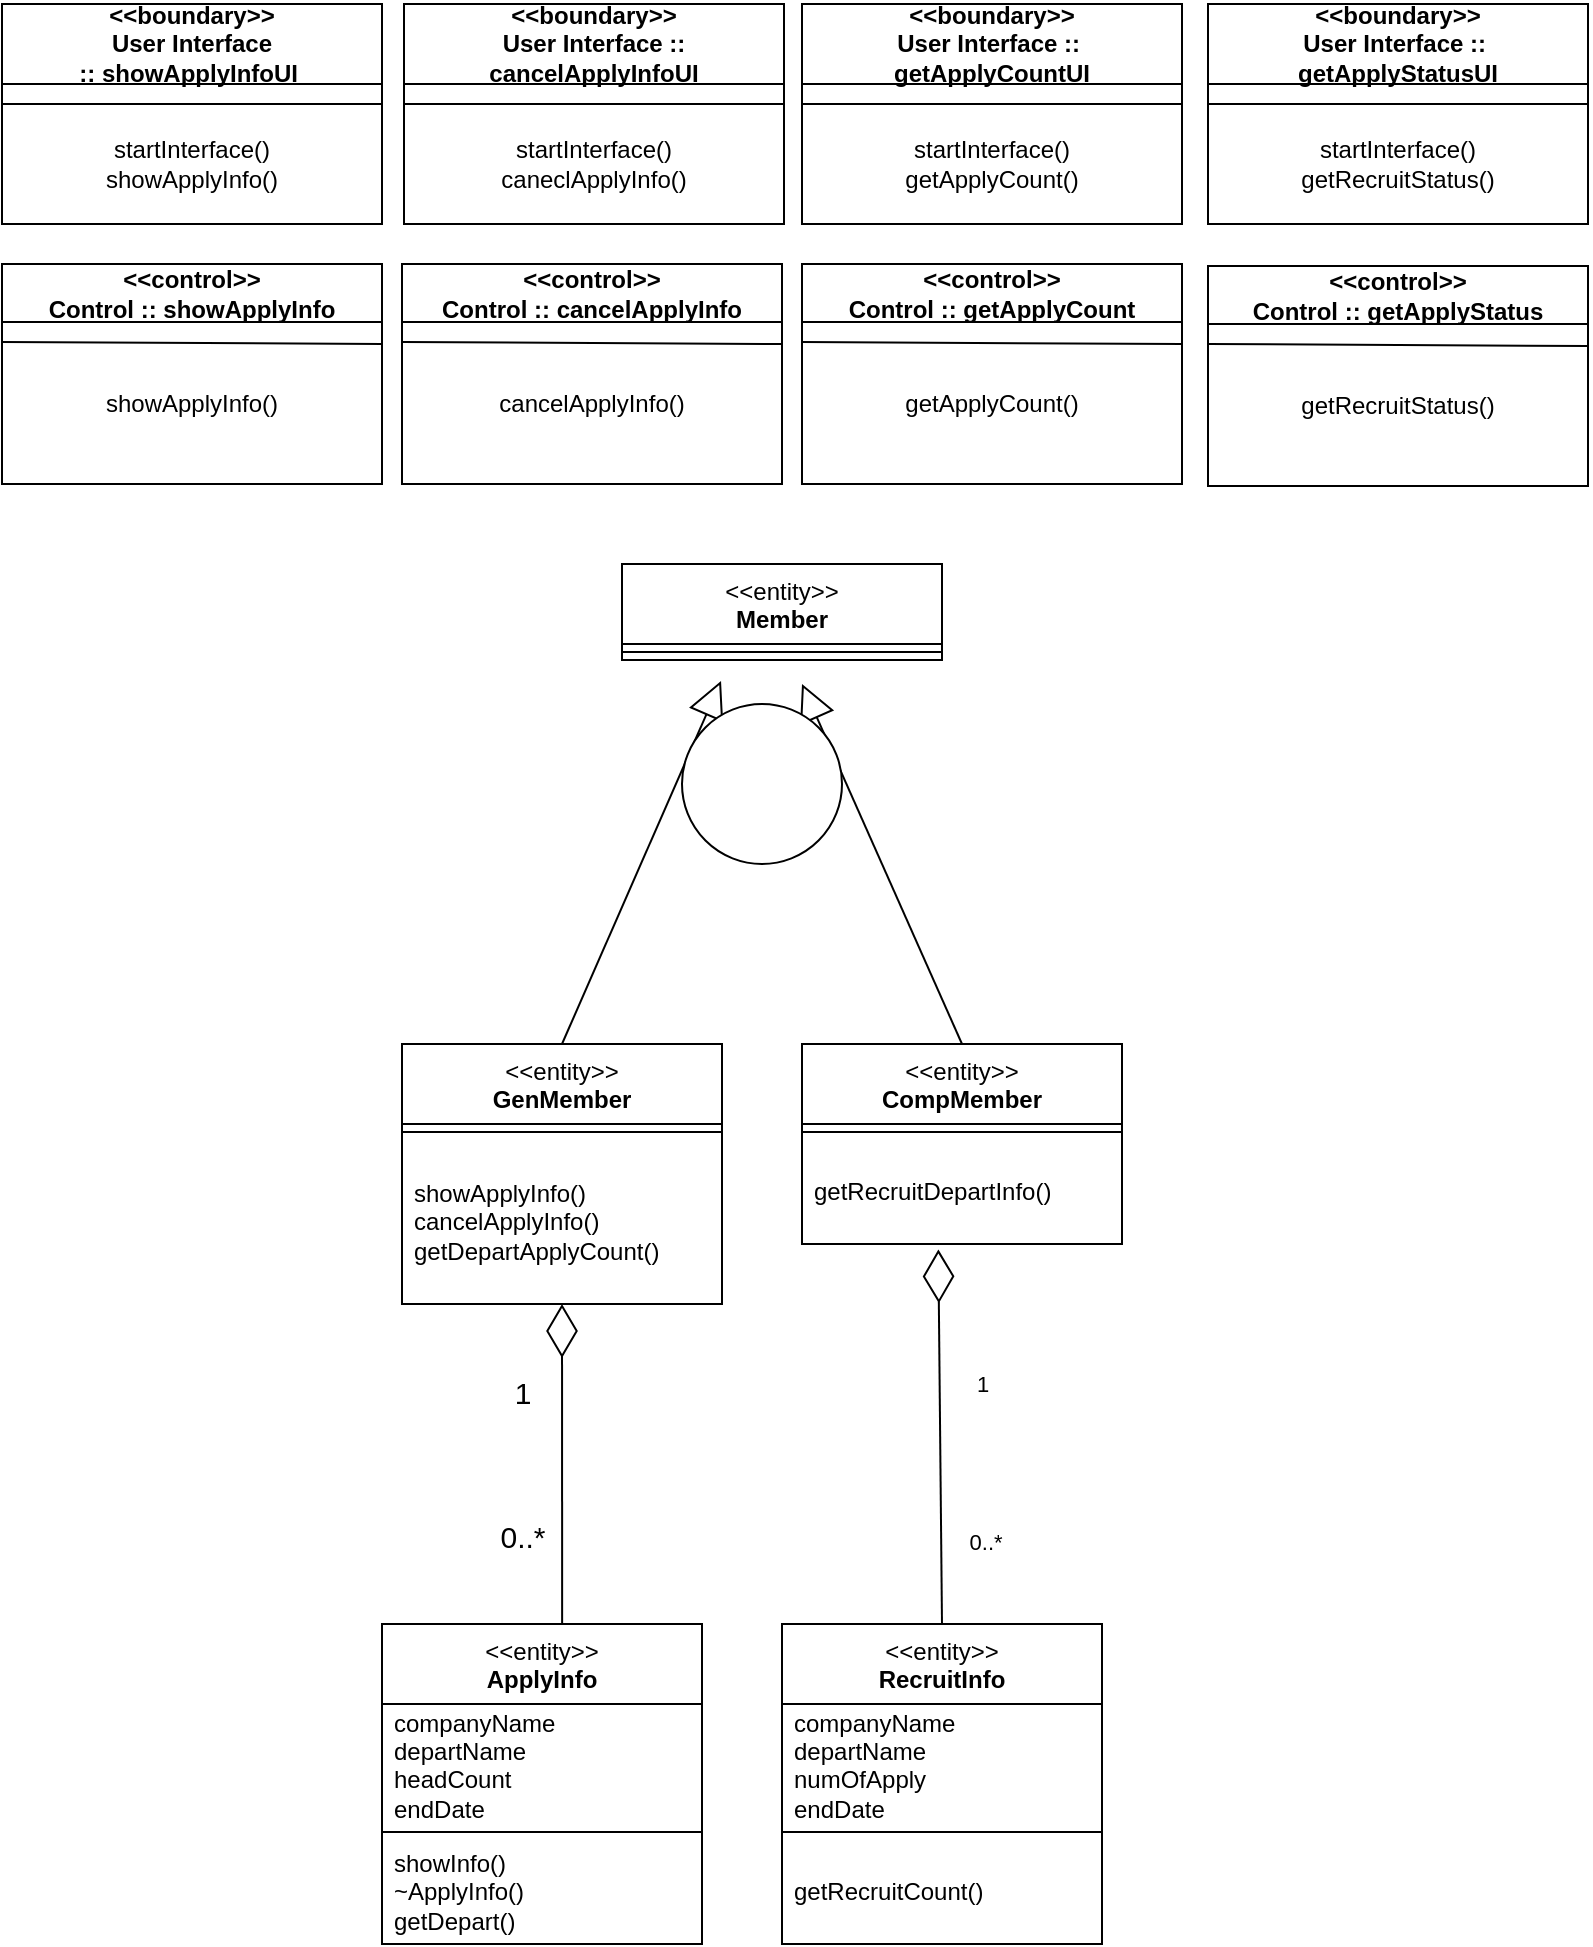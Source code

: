 <mxfile version="21.2.9" type="device">
  <diagram id="C5RBs43oDa-KdzZeNtuy" name="Page-1">
    <mxGraphModel dx="620" dy="615" grid="1" gridSize="10" guides="1" tooltips="1" connect="1" arrows="1" fold="1" page="1" pageScale="1" pageWidth="827" pageHeight="1169" math="0" shadow="0">
      <root>
        <mxCell id="WIyWlLk6GJQsqaUBKTNV-0" />
        <mxCell id="WIyWlLk6GJQsqaUBKTNV-1" parent="WIyWlLk6GJQsqaUBKTNV-0" />
        <mxCell id="R6v5QdrumkMnJ_XkAs3M-0" value="&amp;lt;&amp;lt;control&amp;gt;&amp;gt;&lt;br style=&quot;border-color: var(--border-color);&quot;&gt;Control :: showApplyInfo" style="swimlane;fontStyle=1;align=center;verticalAlign=middle;childLayout=stackLayout;horizontal=1;startSize=29;horizontalStack=0;resizeParent=1;resizeParentMax=0;resizeLast=0;collapsible=0;marginBottom=0;html=1;whiteSpace=wrap;" vertex="1" parent="WIyWlLk6GJQsqaUBKTNV-1">
          <mxGeometry x="380" y="450" width="190" height="110" as="geometry" />
        </mxCell>
        <mxCell id="R6v5QdrumkMnJ_XkAs3M-1" value="" style="endArrow=none;html=1;rounded=0;" edge="1" parent="R6v5QdrumkMnJ_XkAs3M-0">
          <mxGeometry width="50" height="50" relative="1" as="geometry">
            <mxPoint y="39" as="sourcePoint" />
            <mxPoint x="190" y="40" as="targetPoint" />
          </mxGeometry>
        </mxCell>
        <mxCell id="R6v5QdrumkMnJ_XkAs3M-2" value="showApplyInfo()" style="text;html=1;strokeColor=none;fillColor=none;align=center;verticalAlign=middle;whiteSpace=wrap;rounded=0;" vertex="1" parent="R6v5QdrumkMnJ_XkAs3M-0">
          <mxGeometry y="29" width="190" height="81" as="geometry" />
        </mxCell>
        <mxCell id="R6v5QdrumkMnJ_XkAs3M-3" value="&amp;lt;&amp;lt;boundary&amp;gt;&amp;gt;&lt;br&gt;User Interface ::&amp;nbsp;&lt;b style=&quot;border-color: var(--border-color);&quot;&gt;showApplyInfo&lt;/b&gt;UI&amp;nbsp;" style="swimlane;fontStyle=1;align=center;verticalAlign=middle;childLayout=stackLayout;horizontal=1;startSize=40;horizontalStack=0;resizeParent=1;resizeParentMax=0;resizeLast=0;collapsible=0;marginBottom=0;html=1;whiteSpace=wrap;" vertex="1" parent="WIyWlLk6GJQsqaUBKTNV-1">
          <mxGeometry x="380" y="320" width="190" height="110" as="geometry" />
        </mxCell>
        <mxCell id="R6v5QdrumkMnJ_XkAs3M-4" value="" style="endArrow=none;html=1;rounded=0;" edge="1" parent="R6v5QdrumkMnJ_XkAs3M-3">
          <mxGeometry width="50" height="50" relative="1" as="geometry">
            <mxPoint y="50" as="sourcePoint" />
            <mxPoint x="190" y="50" as="targetPoint" />
          </mxGeometry>
        </mxCell>
        <mxCell id="R6v5QdrumkMnJ_XkAs3M-5" value="&lt;h1&gt;&lt;br&gt;&lt;/h1&gt;" style="text;html=1;strokeColor=none;fillColor=none;spacing=5;spacingTop=-20;whiteSpace=wrap;overflow=hidden;rounded=0;" vertex="1" parent="R6v5QdrumkMnJ_XkAs3M-3">
          <mxGeometry y="40" width="190" height="10" as="geometry" />
        </mxCell>
        <mxCell id="R6v5QdrumkMnJ_XkAs3M-6" style="edgeStyle=orthogonalEdgeStyle;rounded=0;orthogonalLoop=1;jettySize=auto;html=1;exitX=0.5;exitY=1;exitDx=0;exitDy=0;" edge="1" parent="R6v5QdrumkMnJ_XkAs3M-3" source="R6v5QdrumkMnJ_XkAs3M-5" target="R6v5QdrumkMnJ_XkAs3M-5">
          <mxGeometry relative="1" as="geometry" />
        </mxCell>
        <mxCell id="R6v5QdrumkMnJ_XkAs3M-7" value="startInterface()&lt;br&gt;showApplyInfo()&lt;br&gt;" style="text;html=1;strokeColor=none;fillColor=none;align=center;verticalAlign=middle;whiteSpace=wrap;rounded=0;" vertex="1" parent="R6v5QdrumkMnJ_XkAs3M-3">
          <mxGeometry y="50" width="190" height="60" as="geometry" />
        </mxCell>
        <mxCell id="R6v5QdrumkMnJ_XkAs3M-8" value="&amp;lt;&amp;lt;boundary&amp;gt;&amp;gt;&lt;br&gt;User Interface :: cancelApplyInfoUI" style="swimlane;fontStyle=1;align=center;verticalAlign=middle;childLayout=stackLayout;horizontal=1;startSize=40;horizontalStack=0;resizeParent=1;resizeParentMax=0;resizeLast=0;collapsible=0;marginBottom=0;html=1;whiteSpace=wrap;" vertex="1" parent="WIyWlLk6GJQsqaUBKTNV-1">
          <mxGeometry x="581" y="320" width="190" height="110" as="geometry" />
        </mxCell>
        <mxCell id="R6v5QdrumkMnJ_XkAs3M-9" value="" style="endArrow=none;html=1;rounded=0;" edge="1" parent="R6v5QdrumkMnJ_XkAs3M-8">
          <mxGeometry width="50" height="50" relative="1" as="geometry">
            <mxPoint y="50" as="sourcePoint" />
            <mxPoint x="190" y="50" as="targetPoint" />
          </mxGeometry>
        </mxCell>
        <mxCell id="R6v5QdrumkMnJ_XkAs3M-10" value="&lt;h1&gt;&lt;br&gt;&lt;/h1&gt;" style="text;html=1;strokeColor=none;fillColor=none;spacing=5;spacingTop=-20;whiteSpace=wrap;overflow=hidden;rounded=0;" vertex="1" parent="R6v5QdrumkMnJ_XkAs3M-8">
          <mxGeometry y="40" width="190" height="10" as="geometry" />
        </mxCell>
        <mxCell id="R6v5QdrumkMnJ_XkAs3M-11" style="edgeStyle=orthogonalEdgeStyle;rounded=0;orthogonalLoop=1;jettySize=auto;html=1;exitX=0.5;exitY=1;exitDx=0;exitDy=0;" edge="1" parent="R6v5QdrumkMnJ_XkAs3M-8" source="R6v5QdrumkMnJ_XkAs3M-10" target="R6v5QdrumkMnJ_XkAs3M-10">
          <mxGeometry relative="1" as="geometry" />
        </mxCell>
        <mxCell id="R6v5QdrumkMnJ_XkAs3M-12" value="startInterface()&lt;br&gt;caneclApplyInfo()" style="text;html=1;strokeColor=none;fillColor=none;align=center;verticalAlign=middle;whiteSpace=wrap;rounded=0;" vertex="1" parent="R6v5QdrumkMnJ_XkAs3M-8">
          <mxGeometry y="50" width="190" height="60" as="geometry" />
        </mxCell>
        <mxCell id="R6v5QdrumkMnJ_XkAs3M-13" value="&amp;lt;&amp;lt;control&amp;gt;&amp;gt;&lt;br&gt;Control :: cancelApplyInfo" style="swimlane;fontStyle=1;align=center;verticalAlign=middle;childLayout=stackLayout;horizontal=1;startSize=29;horizontalStack=0;resizeParent=1;resizeParentMax=0;resizeLast=0;collapsible=0;marginBottom=0;html=1;whiteSpace=wrap;" vertex="1" parent="WIyWlLk6GJQsqaUBKTNV-1">
          <mxGeometry x="580" y="450" width="190" height="110" as="geometry" />
        </mxCell>
        <mxCell id="R6v5QdrumkMnJ_XkAs3M-14" value="" style="endArrow=none;html=1;rounded=0;" edge="1" parent="R6v5QdrumkMnJ_XkAs3M-13">
          <mxGeometry width="50" height="50" relative="1" as="geometry">
            <mxPoint y="39" as="sourcePoint" />
            <mxPoint x="190" y="40" as="targetPoint" />
          </mxGeometry>
        </mxCell>
        <mxCell id="R6v5QdrumkMnJ_XkAs3M-15" value="cancelApplyInfo()" style="text;html=1;strokeColor=none;fillColor=none;align=center;verticalAlign=middle;whiteSpace=wrap;rounded=0;" vertex="1" parent="R6v5QdrumkMnJ_XkAs3M-13">
          <mxGeometry y="29" width="190" height="81" as="geometry" />
        </mxCell>
        <mxCell id="R6v5QdrumkMnJ_XkAs3M-24" value="&amp;lt;&amp;lt;boundary&amp;gt;&amp;gt;&lt;br&gt;User Interface ::&amp;nbsp;&lt;br&gt;getApplyCountUI" style="swimlane;fontStyle=1;align=center;verticalAlign=middle;childLayout=stackLayout;horizontal=1;startSize=40;horizontalStack=0;resizeParent=1;resizeParentMax=0;resizeLast=0;collapsible=0;marginBottom=0;html=1;whiteSpace=wrap;" vertex="1" parent="WIyWlLk6GJQsqaUBKTNV-1">
          <mxGeometry x="780" y="320" width="190" height="110" as="geometry" />
        </mxCell>
        <mxCell id="R6v5QdrumkMnJ_XkAs3M-25" value="" style="endArrow=none;html=1;rounded=0;" edge="1" parent="R6v5QdrumkMnJ_XkAs3M-24">
          <mxGeometry width="50" height="50" relative="1" as="geometry">
            <mxPoint y="50" as="sourcePoint" />
            <mxPoint x="190" y="50" as="targetPoint" />
          </mxGeometry>
        </mxCell>
        <mxCell id="R6v5QdrumkMnJ_XkAs3M-26" value="&lt;h1&gt;&lt;br&gt;&lt;/h1&gt;" style="text;html=1;strokeColor=none;fillColor=none;spacing=5;spacingTop=-20;whiteSpace=wrap;overflow=hidden;rounded=0;" vertex="1" parent="R6v5QdrumkMnJ_XkAs3M-24">
          <mxGeometry y="40" width="190" height="10" as="geometry" />
        </mxCell>
        <mxCell id="R6v5QdrumkMnJ_XkAs3M-27" style="edgeStyle=orthogonalEdgeStyle;rounded=0;orthogonalLoop=1;jettySize=auto;html=1;exitX=0.5;exitY=1;exitDx=0;exitDy=0;" edge="1" parent="R6v5QdrumkMnJ_XkAs3M-24" source="R6v5QdrumkMnJ_XkAs3M-26" target="R6v5QdrumkMnJ_XkAs3M-26">
          <mxGeometry relative="1" as="geometry" />
        </mxCell>
        <mxCell id="R6v5QdrumkMnJ_XkAs3M-28" value="startInterface()&lt;br&gt;getApplyCount()" style="text;html=1;strokeColor=none;fillColor=none;align=center;verticalAlign=middle;whiteSpace=wrap;rounded=0;" vertex="1" parent="R6v5QdrumkMnJ_XkAs3M-24">
          <mxGeometry y="50" width="190" height="60" as="geometry" />
        </mxCell>
        <mxCell id="R6v5QdrumkMnJ_XkAs3M-29" value="&amp;lt;&amp;lt;control&amp;gt;&amp;gt;&lt;br&gt;Control ::&amp;nbsp;&lt;b style=&quot;border-color: var(--border-color);&quot;&gt;getApplyCount&lt;/b&gt;" style="swimlane;fontStyle=1;align=center;verticalAlign=middle;childLayout=stackLayout;horizontal=1;startSize=29;horizontalStack=0;resizeParent=1;resizeParentMax=0;resizeLast=0;collapsible=0;marginBottom=0;html=1;whiteSpace=wrap;" vertex="1" parent="WIyWlLk6GJQsqaUBKTNV-1">
          <mxGeometry x="780" y="450" width="190" height="110" as="geometry" />
        </mxCell>
        <mxCell id="R6v5QdrumkMnJ_XkAs3M-30" value="" style="endArrow=none;html=1;rounded=0;" edge="1" parent="R6v5QdrumkMnJ_XkAs3M-29">
          <mxGeometry width="50" height="50" relative="1" as="geometry">
            <mxPoint y="39" as="sourcePoint" />
            <mxPoint x="190" y="40" as="targetPoint" />
          </mxGeometry>
        </mxCell>
        <mxCell id="R6v5QdrumkMnJ_XkAs3M-31" value="getApplyCount()" style="text;html=1;strokeColor=none;fillColor=none;align=center;verticalAlign=middle;whiteSpace=wrap;rounded=0;" vertex="1" parent="R6v5QdrumkMnJ_XkAs3M-29">
          <mxGeometry y="29" width="190" height="81" as="geometry" />
        </mxCell>
        <mxCell id="R6v5QdrumkMnJ_XkAs3M-32" value="&amp;lt;&amp;lt;boundary&amp;gt;&amp;gt;&lt;br&gt;User Interface ::&amp;nbsp;&lt;br&gt;&lt;b style=&quot;border-color: var(--border-color);&quot;&gt;getApplyStatusUI&lt;/b&gt;" style="swimlane;fontStyle=1;align=center;verticalAlign=middle;childLayout=stackLayout;horizontal=1;startSize=40;horizontalStack=0;resizeParent=1;resizeParentMax=0;resizeLast=0;collapsible=0;marginBottom=0;html=1;whiteSpace=wrap;" vertex="1" parent="WIyWlLk6GJQsqaUBKTNV-1">
          <mxGeometry x="983" y="320" width="190" height="110" as="geometry" />
        </mxCell>
        <mxCell id="R6v5QdrumkMnJ_XkAs3M-33" value="" style="endArrow=none;html=1;rounded=0;" edge="1" parent="R6v5QdrumkMnJ_XkAs3M-32">
          <mxGeometry width="50" height="50" relative="1" as="geometry">
            <mxPoint y="50" as="sourcePoint" />
            <mxPoint x="190" y="50" as="targetPoint" />
          </mxGeometry>
        </mxCell>
        <mxCell id="R6v5QdrumkMnJ_XkAs3M-34" value="&lt;h1&gt;&lt;br&gt;&lt;/h1&gt;" style="text;html=1;strokeColor=none;fillColor=none;spacing=5;spacingTop=-20;whiteSpace=wrap;overflow=hidden;rounded=0;" vertex="1" parent="R6v5QdrumkMnJ_XkAs3M-32">
          <mxGeometry y="40" width="190" height="10" as="geometry" />
        </mxCell>
        <mxCell id="R6v5QdrumkMnJ_XkAs3M-35" style="edgeStyle=orthogonalEdgeStyle;rounded=0;orthogonalLoop=1;jettySize=auto;html=1;exitX=0.5;exitY=1;exitDx=0;exitDy=0;" edge="1" parent="R6v5QdrumkMnJ_XkAs3M-32" source="R6v5QdrumkMnJ_XkAs3M-34" target="R6v5QdrumkMnJ_XkAs3M-34">
          <mxGeometry relative="1" as="geometry" />
        </mxCell>
        <mxCell id="R6v5QdrumkMnJ_XkAs3M-36" value="startInterface()&lt;br&gt;getRecruitStatus()" style="text;html=1;strokeColor=none;fillColor=none;align=center;verticalAlign=middle;whiteSpace=wrap;rounded=0;" vertex="1" parent="R6v5QdrumkMnJ_XkAs3M-32">
          <mxGeometry y="50" width="190" height="60" as="geometry" />
        </mxCell>
        <mxCell id="R6v5QdrumkMnJ_XkAs3M-37" value="&amp;lt;&amp;lt;control&amp;gt;&amp;gt;&lt;br&gt;Control ::&amp;nbsp;&lt;b style=&quot;border-color: var(--border-color);&quot;&gt;getApplyStatus&lt;/b&gt;" style="swimlane;fontStyle=1;align=center;verticalAlign=middle;childLayout=stackLayout;horizontal=1;startSize=29;horizontalStack=0;resizeParent=1;resizeParentMax=0;resizeLast=0;collapsible=0;marginBottom=0;html=1;whiteSpace=wrap;" vertex="1" parent="WIyWlLk6GJQsqaUBKTNV-1">
          <mxGeometry x="983" y="451" width="190" height="110" as="geometry" />
        </mxCell>
        <mxCell id="R6v5QdrumkMnJ_XkAs3M-38" value="" style="endArrow=none;html=1;rounded=0;" edge="1" parent="R6v5QdrumkMnJ_XkAs3M-37">
          <mxGeometry width="50" height="50" relative="1" as="geometry">
            <mxPoint y="39" as="sourcePoint" />
            <mxPoint x="190" y="40" as="targetPoint" />
          </mxGeometry>
        </mxCell>
        <mxCell id="R6v5QdrumkMnJ_XkAs3M-39" value="getRecruitStatus()" style="text;html=1;strokeColor=none;fillColor=none;align=center;verticalAlign=middle;whiteSpace=wrap;rounded=0;" vertex="1" parent="R6v5QdrumkMnJ_XkAs3M-37">
          <mxGeometry y="29" width="190" height="81" as="geometry" />
        </mxCell>
        <mxCell id="R6v5QdrumkMnJ_XkAs3M-40" value="&amp;lt;&amp;lt;entity&amp;gt;&amp;gt;&lt;br&gt;&lt;b&gt;Member&lt;/b&gt;" style="swimlane;fontStyle=0;align=center;verticalAlign=top;childLayout=stackLayout;horizontal=1;startSize=40;horizontalStack=0;resizeParent=1;resizeParentMax=0;resizeLast=0;collapsible=0;marginBottom=0;html=1;whiteSpace=wrap;" vertex="1" parent="WIyWlLk6GJQsqaUBKTNV-1">
          <mxGeometry x="690" y="600" width="160" height="48" as="geometry" />
        </mxCell>
        <mxCell id="R6v5QdrumkMnJ_XkAs3M-41" value="" style="line;strokeWidth=1;fillColor=none;align=left;verticalAlign=middle;spacingTop=-1;spacingLeft=3;spacingRight=3;rotatable=0;labelPosition=right;points=[];portConstraint=eastwest;" vertex="1" parent="R6v5QdrumkMnJ_XkAs3M-40">
          <mxGeometry y="40" width="160" height="8" as="geometry" />
        </mxCell>
        <mxCell id="R6v5QdrumkMnJ_XkAs3M-42" value="&amp;lt;&amp;lt;entity&amp;gt;&amp;gt;&lt;br&gt;&lt;b&gt;GenMember&lt;/b&gt;" style="swimlane;fontStyle=0;align=center;verticalAlign=top;childLayout=stackLayout;horizontal=1;startSize=40;horizontalStack=0;resizeParent=1;resizeParentMax=0;resizeLast=0;collapsible=0;marginBottom=0;html=1;whiteSpace=wrap;" vertex="1" parent="WIyWlLk6GJQsqaUBKTNV-1">
          <mxGeometry x="580" y="840.0" width="160" height="130" as="geometry" />
        </mxCell>
        <mxCell id="R6v5QdrumkMnJ_XkAs3M-43" value="" style="line;strokeWidth=1;fillColor=none;align=left;verticalAlign=middle;spacingTop=-1;spacingLeft=3;spacingRight=3;rotatable=0;labelPosition=right;points=[];portConstraint=eastwest;" vertex="1" parent="R6v5QdrumkMnJ_XkAs3M-42">
          <mxGeometry y="40" width="160" height="8" as="geometry" />
        </mxCell>
        <mxCell id="R6v5QdrumkMnJ_XkAs3M-44" value="showApplyInfo()&lt;br&gt;cancelApplyInfo()&lt;br&gt;getDepartApplyCount()" style="text;html=1;strokeColor=none;fillColor=none;align=left;verticalAlign=middle;spacingLeft=4;spacingRight=4;overflow=hidden;rotatable=0;points=[[0,0.5],[1,0.5]];portConstraint=eastwest;whiteSpace=wrap;" vertex="1" parent="R6v5QdrumkMnJ_XkAs3M-42">
          <mxGeometry y="48" width="160" height="82" as="geometry" />
        </mxCell>
        <mxCell id="R6v5QdrumkMnJ_XkAs3M-45" value="&amp;lt;&amp;lt;entity&amp;gt;&amp;gt;&lt;br&gt;&lt;b&gt;CompMember&lt;/b&gt;" style="swimlane;fontStyle=0;align=center;verticalAlign=top;childLayout=stackLayout;horizontal=1;startSize=40;horizontalStack=0;resizeParent=1;resizeParentMax=0;resizeLast=0;collapsible=0;marginBottom=0;html=1;whiteSpace=wrap;" vertex="1" parent="WIyWlLk6GJQsqaUBKTNV-1">
          <mxGeometry x="780" y="840.0" width="160" height="100" as="geometry" />
        </mxCell>
        <mxCell id="R6v5QdrumkMnJ_XkAs3M-46" value="" style="line;strokeWidth=1;fillColor=none;align=left;verticalAlign=middle;spacingTop=-1;spacingLeft=3;spacingRight=3;rotatable=0;labelPosition=right;points=[];portConstraint=eastwest;" vertex="1" parent="R6v5QdrumkMnJ_XkAs3M-45">
          <mxGeometry y="40" width="160" height="8" as="geometry" />
        </mxCell>
        <mxCell id="R6v5QdrumkMnJ_XkAs3M-47" value="getRecruitDepartInfo()" style="text;html=1;strokeColor=none;fillColor=none;align=left;verticalAlign=middle;spacingLeft=4;spacingRight=4;overflow=hidden;rotatable=0;points=[[0,0.5],[1,0.5]];portConstraint=eastwest;whiteSpace=wrap;" vertex="1" parent="R6v5QdrumkMnJ_XkAs3M-45">
          <mxGeometry y="48" width="160" height="52" as="geometry" />
        </mxCell>
        <mxCell id="R6v5QdrumkMnJ_XkAs3M-48" value="" style="endArrow=block;endSize=16;endFill=0;html=1;rounded=0;exitX=0.5;exitY=0;exitDx=0;exitDy=0;entryX=0.372;entryY=0.976;entryDx=0;entryDy=0;entryPerimeter=0;" edge="1" parent="WIyWlLk6GJQsqaUBKTNV-1" source="R6v5QdrumkMnJ_XkAs3M-42">
          <mxGeometry width="160" relative="1" as="geometry">
            <mxPoint x="740" y="830.0" as="sourcePoint" />
            <mxPoint x="739.52" y="658.512" as="targetPoint" />
          </mxGeometry>
        </mxCell>
        <mxCell id="R6v5QdrumkMnJ_XkAs3M-49" value="" style="endArrow=block;endSize=16;endFill=0;html=1;rounded=0;exitX=0.5;exitY=0;exitDx=0;exitDy=0;entryX=0.625;entryY=1;entryDx=0;entryDy=0;entryPerimeter=0;" edge="1" parent="WIyWlLk6GJQsqaUBKTNV-1" source="R6v5QdrumkMnJ_XkAs3M-45">
          <mxGeometry width="160" relative="1" as="geometry">
            <mxPoint x="880" y="700" as="sourcePoint" />
            <mxPoint x="780" y="660" as="targetPoint" />
            <Array as="points" />
          </mxGeometry>
        </mxCell>
        <mxCell id="R6v5QdrumkMnJ_XkAs3M-50" value="&amp;lt;&amp;lt;entity&amp;gt;&amp;gt;&lt;br&gt;&lt;b&gt;RecruitInfo&lt;/b&gt;" style="swimlane;fontStyle=0;align=center;verticalAlign=top;childLayout=stackLayout;horizontal=1;startSize=40;horizontalStack=0;resizeParent=1;resizeParentMax=0;resizeLast=0;collapsible=0;marginBottom=0;html=1;whiteSpace=wrap;" vertex="1" parent="WIyWlLk6GJQsqaUBKTNV-1">
          <mxGeometry x="770" y="1130.0" width="160" height="160" as="geometry" />
        </mxCell>
        <mxCell id="R6v5QdrumkMnJ_XkAs3M-51" value="companyName&lt;br&gt;departName&lt;br&gt;numOfApply&lt;br&gt;endDate" style="text;html=1;strokeColor=none;fillColor=none;align=left;verticalAlign=middle;spacingLeft=4;spacingRight=4;overflow=hidden;rotatable=0;points=[[0,0.5],[1,0.5]];portConstraint=eastwest;whiteSpace=wrap;" vertex="1" parent="R6v5QdrumkMnJ_XkAs3M-50">
          <mxGeometry y="40" width="160" height="60" as="geometry" />
        </mxCell>
        <mxCell id="R6v5QdrumkMnJ_XkAs3M-52" value="" style="line;strokeWidth=1;fillColor=none;align=left;verticalAlign=middle;spacingTop=-1;spacingLeft=3;spacingRight=3;rotatable=0;labelPosition=right;points=[];portConstraint=eastwest;" vertex="1" parent="R6v5QdrumkMnJ_XkAs3M-50">
          <mxGeometry y="100" width="160" height="8" as="geometry" />
        </mxCell>
        <mxCell id="R6v5QdrumkMnJ_XkAs3M-53" value="getRecruitCount()" style="text;html=1;strokeColor=none;fillColor=none;align=left;verticalAlign=middle;spacingLeft=4;spacingRight=4;overflow=hidden;rotatable=0;points=[[0,0.5],[1,0.5]];portConstraint=eastwest;whiteSpace=wrap;" vertex="1" parent="R6v5QdrumkMnJ_XkAs3M-50">
          <mxGeometry y="108" width="160" height="52" as="geometry" />
        </mxCell>
        <mxCell id="R6v5QdrumkMnJ_XkAs3M-54" value="&amp;lt;&amp;lt;entity&amp;gt;&amp;gt;&lt;br&gt;&lt;b&gt;ApplyInfo&lt;/b&gt;" style="swimlane;fontStyle=0;align=center;verticalAlign=top;childLayout=stackLayout;horizontal=1;startSize=40;horizontalStack=0;resizeParent=1;resizeParentMax=0;resizeLast=0;collapsible=0;marginBottom=0;html=1;whiteSpace=wrap;" vertex="1" parent="WIyWlLk6GJQsqaUBKTNV-1">
          <mxGeometry x="570" y="1130.0" width="160" height="160" as="geometry" />
        </mxCell>
        <mxCell id="R6v5QdrumkMnJ_XkAs3M-55" value="companyName&lt;br&gt;departName&lt;br&gt;headCount&lt;br&gt;endDate" style="text;html=1;strokeColor=none;fillColor=none;align=left;verticalAlign=middle;spacingLeft=4;spacingRight=4;overflow=hidden;rotatable=0;points=[[0,0.5],[1,0.5]];portConstraint=eastwest;whiteSpace=wrap;" vertex="1" parent="R6v5QdrumkMnJ_XkAs3M-54">
          <mxGeometry y="40" width="160" height="60" as="geometry" />
        </mxCell>
        <mxCell id="R6v5QdrumkMnJ_XkAs3M-56" value="" style="line;strokeWidth=1;fillColor=none;align=left;verticalAlign=middle;spacingTop=-1;spacingLeft=3;spacingRight=3;rotatable=0;labelPosition=right;points=[];portConstraint=eastwest;" vertex="1" parent="R6v5QdrumkMnJ_XkAs3M-54">
          <mxGeometry y="100" width="160" height="8" as="geometry" />
        </mxCell>
        <mxCell id="R6v5QdrumkMnJ_XkAs3M-57" value="showInfo()&lt;br&gt;~ApplyInfo()&lt;br&gt;getDepart()" style="text;html=1;strokeColor=none;fillColor=none;align=left;verticalAlign=middle;spacingLeft=4;spacingRight=4;overflow=hidden;rotatable=0;points=[[0,0.5],[1,0.5]];portConstraint=eastwest;whiteSpace=wrap;" vertex="1" parent="R6v5QdrumkMnJ_XkAs3M-54">
          <mxGeometry y="108" width="160" height="52" as="geometry" />
        </mxCell>
        <mxCell id="R6v5QdrumkMnJ_XkAs3M-58" value="1&lt;br&gt;&lt;br&gt;&lt;br&gt;&lt;br&gt;&lt;br&gt;&amp;nbsp;&lt;br&gt;&amp;nbsp;0..*" style="endArrow=diamondThin;endFill=0;endSize=24;html=1;rounded=0;entryX=0.426;entryY=1.052;entryDx=0;entryDy=0;entryPerimeter=0;exitX=0.5;exitY=0;exitDx=0;exitDy=0;" edge="1" parent="WIyWlLk6GJQsqaUBKTNV-1" source="R6v5QdrumkMnJ_XkAs3M-50" target="R6v5QdrumkMnJ_XkAs3M-47">
          <mxGeometry x="-0.153" y="-21" width="160" relative="1" as="geometry">
            <mxPoint x="1060" y="861.0" as="sourcePoint" />
            <mxPoint x="820" y="1220.0" as="targetPoint" />
            <mxPoint as="offset" />
          </mxGeometry>
        </mxCell>
        <mxCell id="R6v5QdrumkMnJ_XkAs3M-59" value="&lt;span style=&quot;font-size: 15px;&quot;&gt;1&lt;br&gt;&lt;br&gt;&lt;br&gt;&lt;br&gt;0..*&lt;br&gt;&lt;/span&gt;" style="endArrow=diamondThin;endFill=0;endSize=24;html=1;rounded=0;entryX=0.5;entryY=1;entryDx=0;entryDy=0;entryPerimeter=0;exitX=0.563;exitY=0;exitDx=0;exitDy=0;exitPerimeter=0;" edge="1" parent="WIyWlLk6GJQsqaUBKTNV-1" source="R6v5QdrumkMnJ_XkAs3M-54" target="R6v5QdrumkMnJ_XkAs3M-44">
          <mxGeometry x="0.0" y="20" width="160" relative="1" as="geometry">
            <mxPoint x="650" y="1130.0" as="sourcePoint" />
            <mxPoint x="580" y="867.63" as="targetPoint" />
            <mxPoint as="offset" />
          </mxGeometry>
        </mxCell>
        <mxCell id="R6v5QdrumkMnJ_XkAs3M-60" value="" style="ellipse;whiteSpace=wrap;html=1;" vertex="1" parent="WIyWlLk6GJQsqaUBKTNV-1">
          <mxGeometry x="720" y="670" width="80" height="80" as="geometry" />
        </mxCell>
      </root>
    </mxGraphModel>
  </diagram>
</mxfile>
